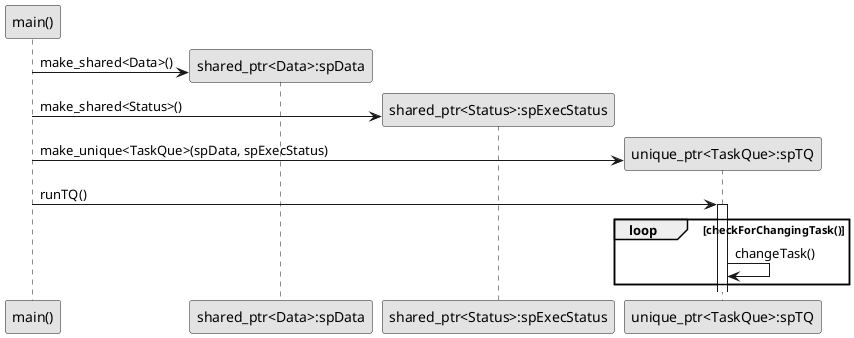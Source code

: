 @startuml
skinparam monochrome true
skinparam classAttributeIconSize 0

participant "main()" as A
participant "shared_ptr<Data>:spData" as B
participant "shared_ptr<Status>:spExecStatus" as C
participant "unique_ptr<TaskQue>:spTQ" as D
A ->  B **: make_shared<Data>()
A ->  C **: make_shared<Status>()
A ->  D **: make_unique<TaskQue>(spData, spExecStatus)
A -> D : runTQ()
activate D

loop checkForChangingTask()
    D -> D: changeTask()
end
@enduml